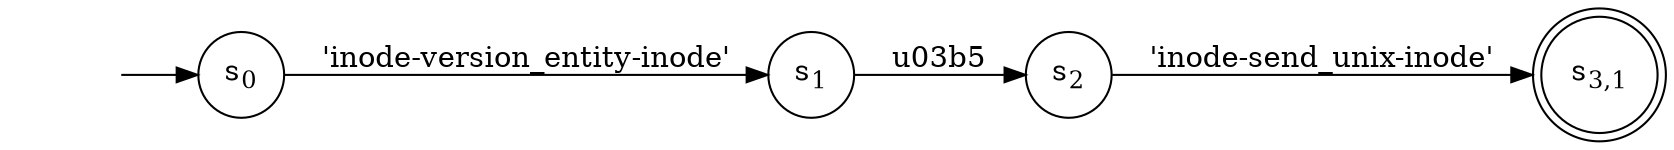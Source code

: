 digraph NFA {
    rankdir = LR;
    I [style = invis];
    I -> S0;
    S0 [label = <s<sub>0</sub>>, shape = circle];
    S1 [label = <s<sub>1</sub>>, shape = circle];
    S2 [label = <s<sub>2</sub>>, shape = circle];
    S3 [label = <s<sub>3,1</sub>>, shape = circle, peripheries = 2];
    S2 -> S3 [label = "'inode-send_unix-inode'"];
    S1 -> S2 [label = "\u03b5"];
    S0 -> S1 [label = "'inode-version_entity-inode'"];
}
